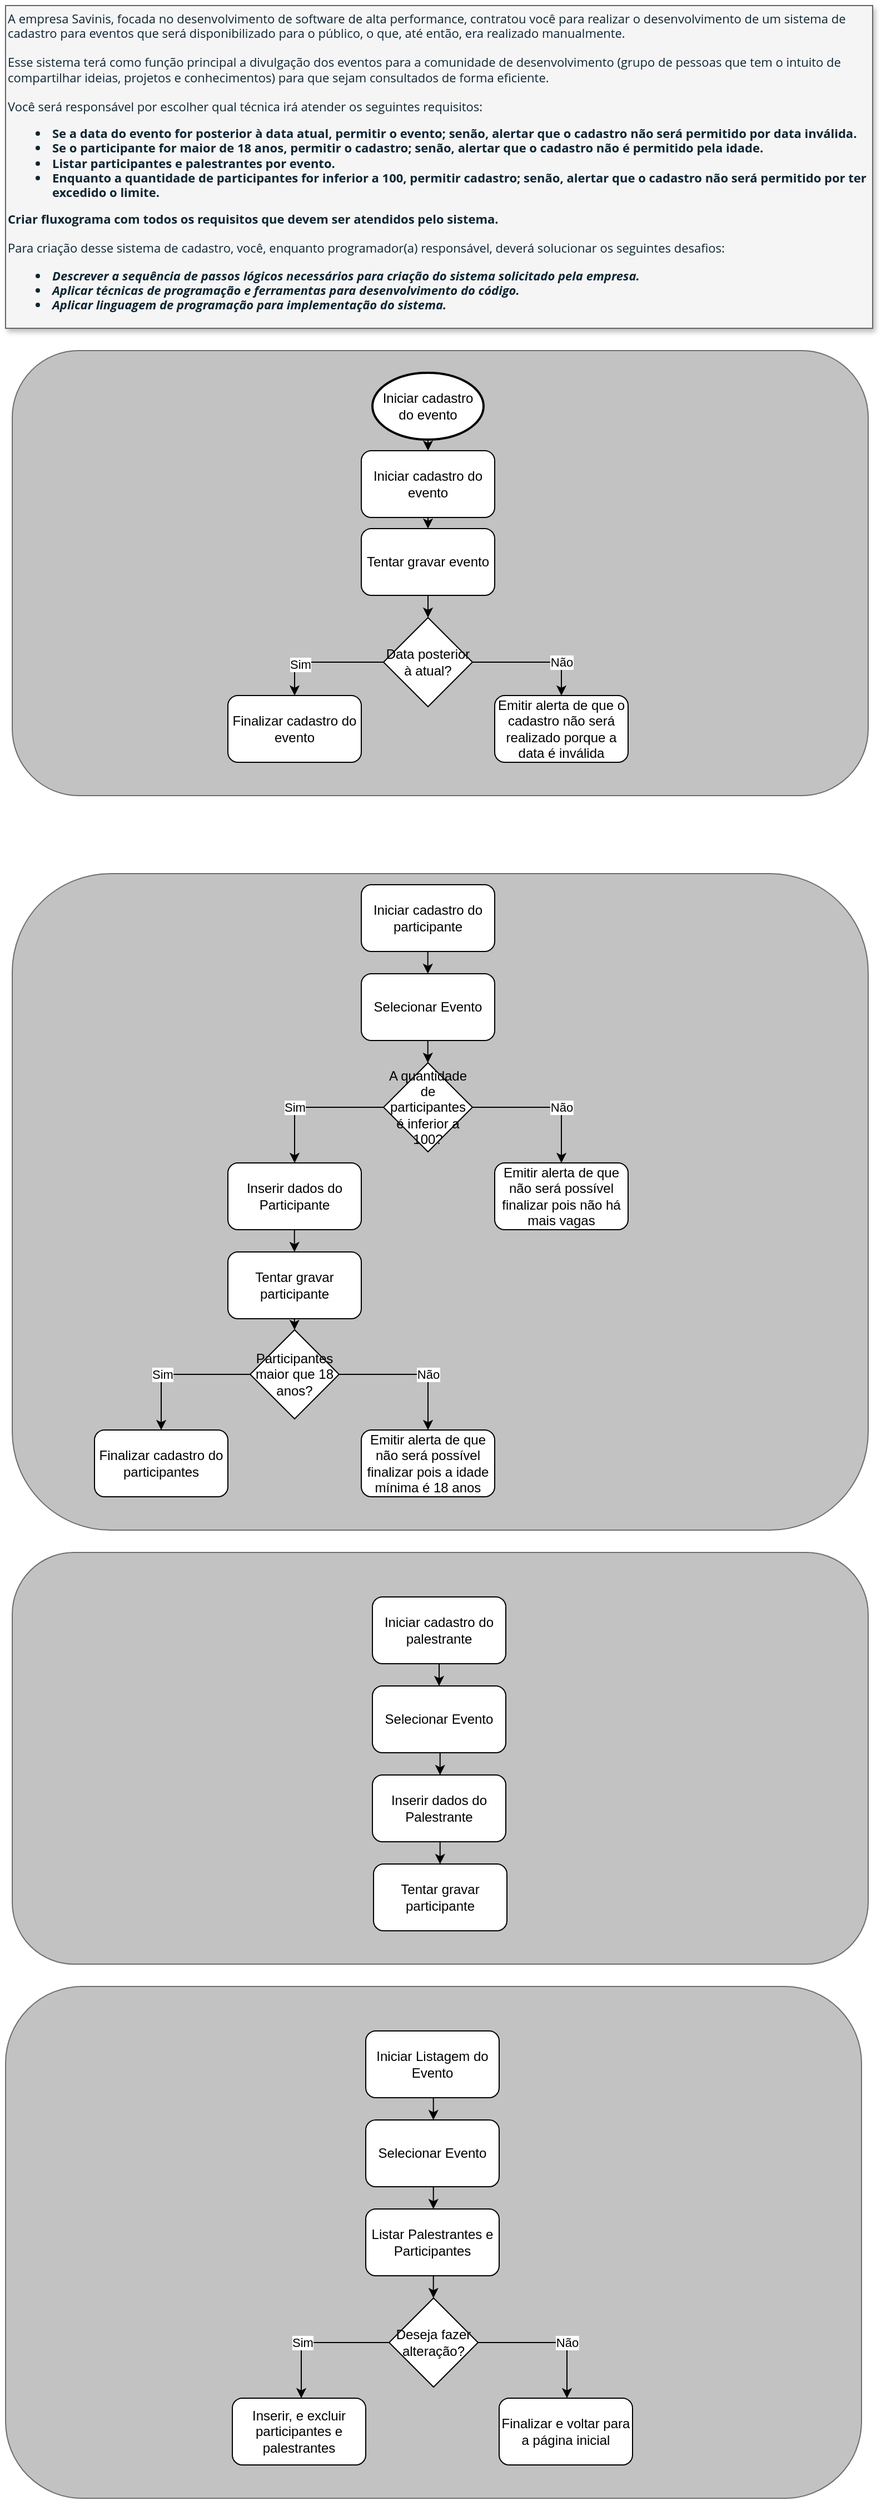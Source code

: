 <mxfile version="18.0.3" type="github">
  <diagram id="NY1AUPs4rRsYDSzFZGUB" name="Page-1">
    <mxGraphModel dx="868" dy="442" grid="1" gridSize="10" guides="1" tooltips="1" connect="1" arrows="1" fold="1" page="1" pageScale="1" pageWidth="827" pageHeight="1169" math="0" shadow="0">
      <root>
        <mxCell id="0" />
        <mxCell id="1" parent="0" />
        <mxCell id="57-doGeO_3iZ0Xec1Uku-2" value="&lt;div style=&quot;box-sizing: border-box ; color: rgb(13 , 37 , 50) ; font-family: &amp;#34;open sans hebrew&amp;#34; , &amp;#34;open sans&amp;#34; , sans-serif ; font-size: 11px&quot;&gt;&lt;font style=&quot;font-size: 11px&quot;&gt;A empresa Savinis, focada no desenvolvimento de software de alta performance, contratou você para realizar o desenvolvimento de um sistema de cadastro para eventos que será disponibilizado para o público, o que, até então, era realizado manualmente.&lt;/font&gt;&lt;/div&gt;&lt;div style=&quot;box-sizing: border-box ; color: rgb(13 , 37 , 50) ; font-family: &amp;#34;open sans hebrew&amp;#34; , &amp;#34;open sans&amp;#34; , sans-serif ; font-size: 11px&quot;&gt;&lt;font style=&quot;font-size: 11px&quot;&gt;&amp;nbsp;&lt;/font&gt;&lt;/div&gt;&lt;div style=&quot;box-sizing: border-box ; color: rgb(13 , 37 , 50) ; font-family: &amp;#34;open sans hebrew&amp;#34; , &amp;#34;open sans&amp;#34; , sans-serif ; font-size: 11px&quot;&gt;&lt;font style=&quot;font-size: 11px&quot;&gt;Esse sistema terá como função principal a divulgação dos eventos para a&amp;nbsp;comunidade de desenvolvimento (grupo de pessoas que tem o intuito de compartilhar ideias, projetos e conhecimentos) para que sejam consultados de forma eficiente.&lt;/font&gt;&lt;/div&gt;&lt;div style=&quot;box-sizing: border-box ; color: rgb(13 , 37 , 50) ; font-family: &amp;#34;open sans hebrew&amp;#34; , &amp;#34;open sans&amp;#34; , sans-serif ; font-size: 11px&quot;&gt;&lt;font style=&quot;font-size: 11px&quot;&gt;&amp;nbsp;&lt;/font&gt;&lt;/div&gt;&lt;div style=&quot;box-sizing: border-box ; color: rgb(13 , 37 , 50) ; font-family: &amp;#34;open sans hebrew&amp;#34; , &amp;#34;open sans&amp;#34; , sans-serif ; font-size: 11px&quot;&gt;&lt;font style=&quot;font-size: 11px&quot;&gt;Você será responsável por escolher qual técnica irá atender os seguintes requisitos:&lt;/font&gt;&lt;/div&gt;&lt;div style=&quot;box-sizing: border-box ; color: rgb(13 , 37 , 50) ; font-family: &amp;#34;open sans hebrew&amp;#34; , &amp;#34;open sans&amp;#34; , sans-serif ; font-size: 11px&quot;&gt;&lt;ul&gt;&lt;li&gt;&lt;span style=&quot;box-sizing: border-box ; font-weight: 700&quot;&gt;&lt;font style=&quot;font-size: 11px&quot;&gt;Se a data do evento for posterior à data atual, permitir o evento; senão, alertar que o cadastro não será permitido por data inválida.&lt;/font&gt;&lt;/span&gt;&lt;/li&gt;&lt;li&gt;&lt;font style=&quot;font-size: 11px&quot;&gt;&lt;span style=&quot;box-sizing: border-box ; font-weight: 700&quot;&gt;Se o participante for maior de 18 anos, permitir o cadastro; senão, alertar que o cadastro não é permitido pela idade.&lt;/span&gt;&lt;/font&gt;&lt;/li&gt;&lt;li&gt;&lt;font style=&quot;font-size: 11px&quot;&gt;&lt;span style=&quot;box-sizing: border-box ; font-weight: 700&quot;&gt;Listar participantes e palestrantes por evento.&lt;/span&gt;&lt;/font&gt;&lt;/li&gt;&lt;li&gt;&lt;span style=&quot;box-sizing: border-box ; font-weight: 700&quot;&gt;&lt;font style=&quot;font-size: 11px&quot;&gt;Enquanto a quantidade de participantes for inferior a 100, permitir cadastro; senão, alertar que o cadastro não será permitido por ter excedido o limite.&lt;/font&gt;&lt;/span&gt;&lt;/li&gt;&lt;/ul&gt;&lt;/div&gt;&lt;div style=&quot;box-sizing: border-box ; color: rgb(13 , 37 , 50) ; font-family: &amp;#34;open sans hebrew&amp;#34; , &amp;#34;open sans&amp;#34; , sans-serif ; font-size: 11px&quot;&gt;&lt;font style=&quot;font-size: 11px&quot;&gt;&lt;span style=&quot;box-sizing: border-box ; font-weight: 700&quot;&gt;Criar fluxograma com todos os requisitos que devem ser atendidos pelo sistema.&lt;/span&gt;&lt;/font&gt;&lt;/div&gt;&lt;div style=&quot;box-sizing: border-box ; color: rgb(13 , 37 , 50) ; font-family: &amp;#34;open sans hebrew&amp;#34; , &amp;#34;open sans&amp;#34; , sans-serif ; font-size: 11px&quot;&gt;&lt;font style=&quot;font-size: 11px&quot;&gt;&lt;br style=&quot;box-sizing: border-box&quot;&gt;Para criação desse sistema de cadastro, você, enquanto programador(a) responsável, deverá solucionar os seguintes desafios:&lt;/font&gt;&lt;/div&gt;&lt;div style=&quot;box-sizing: border-box ; color: rgb(13 , 37 , 50) ; font-family: &amp;#34;open sans hebrew&amp;#34; , &amp;#34;open sans&amp;#34; , sans-serif ; font-size: 11px&quot;&gt;&lt;ul&gt;&lt;li&gt;&lt;em style=&quot;box-sizing: border-box&quot;&gt;&lt;span style=&quot;box-sizing: border-box ; font-weight: 700&quot;&gt;&lt;font style=&quot;font-size: 11px&quot;&gt;Descrever a sequência de passos lógicos necessários para criação do sistema solicitado pela empresa.&lt;/font&gt;&lt;/span&gt;&lt;/em&gt;&lt;/li&gt;&lt;li&gt;&lt;em style=&quot;box-sizing: border-box&quot;&gt;&lt;span style=&quot;box-sizing: border-box ; font-weight: 700&quot;&gt;&lt;font style=&quot;font-size: 11px&quot;&gt;Aplicar técnicas de programação e ferramentas para desenvolvimento do código.&lt;/font&gt;&lt;/span&gt;&lt;/em&gt;&lt;/li&gt;&lt;li&gt;&lt;em style=&quot;box-sizing: border-box&quot;&gt;&lt;span style=&quot;box-sizing: border-box ; font-weight: 700&quot;&gt;&lt;font style=&quot;font-size: 11px&quot;&gt;Aplicar linguagem de programação para implementação do sistema.&lt;/font&gt;&lt;/span&gt;&lt;/em&gt;&lt;/li&gt;&lt;/ul&gt;&lt;/div&gt;" style="text;html=1;strokeColor=#666666;fillColor=#f5f5f5;align=left;verticalAlign=middle;whiteSpace=wrap;rounded=0;fontColor=#333333;shadow=1;glass=0;perimeterSpacing=10;" parent="1" vertex="1">
          <mxGeometry x="24" y="10" width="780" height="290" as="geometry" />
        </mxCell>
        <mxCell id="S1fNw_R_jR8Erq0FipqP-63" value="" style="group" parent="1" vertex="1" connectable="0">
          <mxGeometry x="24" y="1790" width="770" height="460" as="geometry" />
        </mxCell>
        <mxCell id="S1fNw_R_jR8Erq0FipqP-26" value="" style="rounded=1;whiteSpace=wrap;html=1;opacity=50;fillColor=#858585;" parent="S1fNw_R_jR8Erq0FipqP-63" vertex="1">
          <mxGeometry width="770" height="460" as="geometry" />
        </mxCell>
        <mxCell id="S1fNw_R_jR8Erq0FipqP-27" value="Iniciar Listagem do Evento" style="rounded=1;whiteSpace=wrap;html=1;" parent="S1fNw_R_jR8Erq0FipqP-63" vertex="1">
          <mxGeometry x="324" y="40" width="120" height="60" as="geometry" />
        </mxCell>
        <mxCell id="S1fNw_R_jR8Erq0FipqP-28" value="Selecionar Evento" style="rounded=1;whiteSpace=wrap;html=1;" parent="S1fNw_R_jR8Erq0FipqP-63" vertex="1">
          <mxGeometry x="324" y="120" width="120" height="60" as="geometry" />
        </mxCell>
        <mxCell id="S1fNw_R_jR8Erq0FipqP-29" value="Listar Palestrantes e Participantes" style="rounded=1;whiteSpace=wrap;html=1;" parent="S1fNw_R_jR8Erq0FipqP-63" vertex="1">
          <mxGeometry x="324" y="200" width="120" height="60" as="geometry" />
        </mxCell>
        <mxCell id="S1fNw_R_jR8Erq0FipqP-30" value="Inserir, e excluir participantes e palestrantes" style="rounded=1;whiteSpace=wrap;html=1;" parent="S1fNw_R_jR8Erq0FipqP-63" vertex="1">
          <mxGeometry x="204" y="370" width="120" height="60" as="geometry" />
        </mxCell>
        <mxCell id="S1fNw_R_jR8Erq0FipqP-31" value="Deseja fazer alteração?" style="rhombus;whiteSpace=wrap;html=1;" parent="S1fNw_R_jR8Erq0FipqP-63" vertex="1">
          <mxGeometry x="345" y="280" width="80" height="80" as="geometry" />
        </mxCell>
        <mxCell id="S1fNw_R_jR8Erq0FipqP-32" value="Finalizar e voltar para a página inicial" style="rounded=1;whiteSpace=wrap;html=1;" parent="S1fNw_R_jR8Erq0FipqP-63" vertex="1">
          <mxGeometry x="444" y="370" width="120" height="60" as="geometry" />
        </mxCell>
        <mxCell id="S1fNw_R_jR8Erq0FipqP-49" value="" style="endArrow=classic;html=1;rounded=0;exitX=0.5;exitY=1;exitDx=0;exitDy=0;entryX=0.5;entryY=0;entryDx=0;entryDy=0;" parent="S1fNw_R_jR8Erq0FipqP-63" edge="1">
          <mxGeometry width="50" height="50" relative="1" as="geometry">
            <mxPoint x="384.86" y="100" as="sourcePoint" />
            <mxPoint x="384.86" y="120" as="targetPoint" />
          </mxGeometry>
        </mxCell>
        <mxCell id="S1fNw_R_jR8Erq0FipqP-50" value="" style="endArrow=classic;html=1;rounded=0;exitX=0.5;exitY=1;exitDx=0;exitDy=0;entryX=0.5;entryY=0;entryDx=0;entryDy=0;" parent="S1fNw_R_jR8Erq0FipqP-63" edge="1">
          <mxGeometry width="50" height="50" relative="1" as="geometry">
            <mxPoint x="384.86" y="180" as="sourcePoint" />
            <mxPoint x="384.86" y="200" as="targetPoint" />
          </mxGeometry>
        </mxCell>
        <mxCell id="S1fNw_R_jR8Erq0FipqP-51" value="" style="endArrow=classic;html=1;rounded=0;exitX=0.5;exitY=1;exitDx=0;exitDy=0;entryX=0.5;entryY=0;entryDx=0;entryDy=0;" parent="S1fNw_R_jR8Erq0FipqP-63" edge="1">
          <mxGeometry width="50" height="50" relative="1" as="geometry">
            <mxPoint x="384.86" y="260" as="sourcePoint" />
            <mxPoint x="384.86" y="280" as="targetPoint" />
          </mxGeometry>
        </mxCell>
        <mxCell id="S1fNw_R_jR8Erq0FipqP-52" value="" style="endArrow=classic;html=1;rounded=0;exitX=0;exitY=0.5;exitDx=0;exitDy=0;entryX=0.5;entryY=0;entryDx=0;entryDy=0;" parent="S1fNw_R_jR8Erq0FipqP-63" edge="1">
          <mxGeometry width="50" height="50" relative="1" as="geometry">
            <mxPoint x="346" y="320" as="sourcePoint" />
            <mxPoint x="266" y="370" as="targetPoint" />
            <Array as="points">
              <mxPoint x="266" y="320" />
            </Array>
          </mxGeometry>
        </mxCell>
        <mxCell id="S1fNw_R_jR8Erq0FipqP-54" value="Sim" style="edgeLabel;html=1;align=center;verticalAlign=middle;resizable=0;points=[];" parent="S1fNw_R_jR8Erq0FipqP-52" vertex="1" connectable="0">
          <mxGeometry x="0.086" y="1" relative="1" as="geometry">
            <mxPoint x="-9" y="-1" as="offset" />
          </mxGeometry>
        </mxCell>
        <mxCell id="S1fNw_R_jR8Erq0FipqP-53" value="" style="endArrow=classic;html=1;rounded=0;exitX=1;exitY=0.5;exitDx=0;exitDy=0;entryX=0.5;entryY=0;entryDx=0;entryDy=0;" parent="S1fNw_R_jR8Erq0FipqP-63" edge="1">
          <mxGeometry width="50" height="50" relative="1" as="geometry">
            <mxPoint x="425" y="320" as="sourcePoint" />
            <mxPoint x="505" y="370" as="targetPoint" />
            <Array as="points">
              <mxPoint x="505" y="320" />
            </Array>
          </mxGeometry>
        </mxCell>
        <mxCell id="S1fNw_R_jR8Erq0FipqP-55" value="Não" style="edgeLabel;html=1;align=center;verticalAlign=middle;resizable=0;points=[];" parent="S1fNw_R_jR8Erq0FipqP-53" vertex="1" connectable="0">
          <mxGeometry x="-0.04" y="-1" relative="1" as="geometry">
            <mxPoint x="17" y="-1" as="offset" />
          </mxGeometry>
        </mxCell>
        <mxCell id="S1fNw_R_jR8Erq0FipqP-64" value="" style="group" parent="1" vertex="1" connectable="0">
          <mxGeometry x="30" y="1400" width="770" height="370" as="geometry" />
        </mxCell>
        <mxCell id="S1fNw_R_jR8Erq0FipqP-25" value="" style="rounded=1;whiteSpace=wrap;html=1;opacity=50;fillColor=#858585;" parent="S1fNw_R_jR8Erq0FipqP-64" vertex="1">
          <mxGeometry width="770" height="370" as="geometry" />
        </mxCell>
        <mxCell id="S1fNw_R_jR8Erq0FipqP-19" value="Iniciar cadastro do palestrante" style="rounded=1;whiteSpace=wrap;html=1;" parent="S1fNw_R_jR8Erq0FipqP-64" vertex="1">
          <mxGeometry x="324" y="40" width="120" height="60" as="geometry" />
        </mxCell>
        <mxCell id="S1fNw_R_jR8Erq0FipqP-20" value="Selecionar Evento" style="rounded=1;whiteSpace=wrap;html=1;" parent="S1fNw_R_jR8Erq0FipqP-64" vertex="1">
          <mxGeometry x="324" y="120" width="120" height="60" as="geometry" />
        </mxCell>
        <mxCell id="S1fNw_R_jR8Erq0FipqP-23" value="Inserir dados do Palestrante" style="rounded=1;whiteSpace=wrap;html=1;" parent="S1fNw_R_jR8Erq0FipqP-64" vertex="1">
          <mxGeometry x="324" y="200" width="120" height="60" as="geometry" />
        </mxCell>
        <mxCell id="S1fNw_R_jR8Erq0FipqP-24" value="Tentar gravar participante" style="rounded=1;whiteSpace=wrap;html=1;" parent="S1fNw_R_jR8Erq0FipqP-64" vertex="1">
          <mxGeometry x="325" y="280" width="120" height="60" as="geometry" />
        </mxCell>
        <mxCell id="S1fNw_R_jR8Erq0FipqP-46" value="" style="endArrow=classic;html=1;rounded=0;exitX=0.5;exitY=1;exitDx=0;exitDy=0;entryX=0.5;entryY=0;entryDx=0;entryDy=0;" parent="S1fNw_R_jR8Erq0FipqP-64" source="S1fNw_R_jR8Erq0FipqP-19" target="S1fNw_R_jR8Erq0FipqP-20" edge="1">
          <mxGeometry width="50" height="50" relative="1" as="geometry">
            <mxPoint x="383" y="100" as="sourcePoint" />
            <mxPoint x="383.14" y="110" as="targetPoint" />
          </mxGeometry>
        </mxCell>
        <mxCell id="S1fNw_R_jR8Erq0FipqP-47" value="" style="endArrow=classic;html=1;rounded=0;exitX=0.5;exitY=1;exitDx=0;exitDy=0;entryX=0.5;entryY=0;entryDx=0;entryDy=0;" parent="S1fNw_R_jR8Erq0FipqP-64" edge="1">
          <mxGeometry width="50" height="50" relative="1" as="geometry">
            <mxPoint x="384.86" y="180" as="sourcePoint" />
            <mxPoint x="384.86" y="200" as="targetPoint" />
          </mxGeometry>
        </mxCell>
        <mxCell id="S1fNw_R_jR8Erq0FipqP-48" value="" style="endArrow=classic;html=1;rounded=0;exitX=0.5;exitY=1;exitDx=0;exitDy=0;entryX=0.5;entryY=0;entryDx=0;entryDy=0;" parent="S1fNw_R_jR8Erq0FipqP-64" edge="1">
          <mxGeometry width="50" height="50" relative="1" as="geometry">
            <mxPoint x="384.86" y="260" as="sourcePoint" />
            <mxPoint x="384.86" y="280" as="targetPoint" />
          </mxGeometry>
        </mxCell>
        <mxCell id="S1fNw_R_jR8Erq0FipqP-65" value="" style="group" parent="1" vertex="1" connectable="0">
          <mxGeometry x="30" y="790" width="770" height="590" as="geometry" />
        </mxCell>
        <mxCell id="S1fNw_R_jR8Erq0FipqP-17" value="" style="rounded=1;whiteSpace=wrap;html=1;opacity=50;fillColor=#858585;" parent="S1fNw_R_jR8Erq0FipqP-65" vertex="1">
          <mxGeometry width="770" height="590" as="geometry" />
        </mxCell>
        <mxCell id="S1fNw_R_jR8Erq0FipqP-4" value="Iniciar cadastro do participante" style="rounded=1;whiteSpace=wrap;html=1;" parent="S1fNw_R_jR8Erq0FipqP-65" vertex="1">
          <mxGeometry x="314" y="10" width="120" height="60" as="geometry" />
        </mxCell>
        <mxCell id="S1fNw_R_jR8Erq0FipqP-5" value="Participantes maior que 18 anos?" style="rhombus;whiteSpace=wrap;html=1;" parent="S1fNw_R_jR8Erq0FipqP-65" vertex="1">
          <mxGeometry x="214" y="410" width="80" height="80" as="geometry" />
        </mxCell>
        <mxCell id="S1fNw_R_jR8Erq0FipqP-6" value="Finalizar cadastro do participantes" style="rounded=1;whiteSpace=wrap;html=1;" parent="S1fNw_R_jR8Erq0FipqP-65" vertex="1">
          <mxGeometry x="74" y="500" width="120" height="60" as="geometry" />
        </mxCell>
        <mxCell id="S1fNw_R_jR8Erq0FipqP-7" value="Selecionar Evento" style="rounded=1;whiteSpace=wrap;html=1;" parent="S1fNw_R_jR8Erq0FipqP-65" vertex="1">
          <mxGeometry x="314" y="90" width="120" height="60" as="geometry" />
        </mxCell>
        <mxCell id="S1fNw_R_jR8Erq0FipqP-8" value="Inserir dados do Participante" style="rounded=1;whiteSpace=wrap;html=1;" parent="S1fNw_R_jR8Erq0FipqP-65" vertex="1">
          <mxGeometry x="194" y="260" width="120" height="60" as="geometry" />
        </mxCell>
        <mxCell id="S1fNw_R_jR8Erq0FipqP-10" value="Tentar gravar participante" style="rounded=1;whiteSpace=wrap;html=1;" parent="S1fNw_R_jR8Erq0FipqP-65" vertex="1">
          <mxGeometry x="194" y="340" width="120" height="60" as="geometry" />
        </mxCell>
        <mxCell id="S1fNw_R_jR8Erq0FipqP-14" value="Emitir alerta de que não será possível finalizar pois a idade mínima é 18 anos" style="rounded=1;whiteSpace=wrap;html=1;" parent="S1fNw_R_jR8Erq0FipqP-65" vertex="1">
          <mxGeometry x="314" y="500" width="120" height="60" as="geometry" />
        </mxCell>
        <mxCell id="S1fNw_R_jR8Erq0FipqP-15" value="A quantidade de participantes é inferior a 100?" style="rhombus;whiteSpace=wrap;html=1;" parent="S1fNw_R_jR8Erq0FipqP-65" vertex="1">
          <mxGeometry x="334" y="170" width="80" height="80" as="geometry" />
        </mxCell>
        <mxCell id="S1fNw_R_jR8Erq0FipqP-16" value="Emitir alerta de que não será possível finalizar pois não há mais vagas" style="rounded=1;whiteSpace=wrap;html=1;" parent="S1fNw_R_jR8Erq0FipqP-65" vertex="1">
          <mxGeometry x="434" y="260" width="120" height="60" as="geometry" />
        </mxCell>
        <mxCell id="S1fNw_R_jR8Erq0FipqP-38" value="" style="endArrow=classic;html=1;rounded=0;exitX=0.5;exitY=1;exitDx=0;exitDy=0;entryX=0.5;entryY=0;entryDx=0;entryDy=0;" parent="S1fNw_R_jR8Erq0FipqP-65" edge="1">
          <mxGeometry width="50" height="50" relative="1" as="geometry">
            <mxPoint x="373.86" y="70" as="sourcePoint" />
            <mxPoint x="373.86" y="90" as="targetPoint" />
          </mxGeometry>
        </mxCell>
        <mxCell id="S1fNw_R_jR8Erq0FipqP-39" value="" style="endArrow=classic;html=1;rounded=0;exitX=0.5;exitY=1;exitDx=0;exitDy=0;entryX=0.5;entryY=0;entryDx=0;entryDy=0;" parent="S1fNw_R_jR8Erq0FipqP-65" edge="1">
          <mxGeometry width="50" height="50" relative="1" as="geometry">
            <mxPoint x="373.86" y="150" as="sourcePoint" />
            <mxPoint x="373.86" y="170" as="targetPoint" />
          </mxGeometry>
        </mxCell>
        <mxCell id="S1fNw_R_jR8Erq0FipqP-40" value="" style="endArrow=classic;html=1;rounded=0;exitX=0;exitY=0.5;exitDx=0;exitDy=0;entryX=0.5;entryY=0;entryDx=0;entryDy=0;" parent="S1fNw_R_jR8Erq0FipqP-65" target="S1fNw_R_jR8Erq0FipqP-8" edge="1">
          <mxGeometry width="50" height="50" relative="1" as="geometry">
            <mxPoint x="334" y="210" as="sourcePoint" />
            <mxPoint x="254" y="240" as="targetPoint" />
            <Array as="points">
              <mxPoint x="254" y="210" />
            </Array>
          </mxGeometry>
        </mxCell>
        <mxCell id="S1fNw_R_jR8Erq0FipqP-58" value="Sim" style="edgeLabel;html=1;align=center;verticalAlign=middle;resizable=0;points=[];" parent="S1fNw_R_jR8Erq0FipqP-40" vertex="1" connectable="0">
          <mxGeometry x="-0.332" relative="1" as="geometry">
            <mxPoint x="-37" as="offset" />
          </mxGeometry>
        </mxCell>
        <mxCell id="S1fNw_R_jR8Erq0FipqP-41" value="" style="endArrow=classic;html=1;rounded=0;exitX=1;exitY=0.5;exitDx=0;exitDy=0;entryX=0.5;entryY=0;entryDx=0;entryDy=0;" parent="S1fNw_R_jR8Erq0FipqP-65" target="S1fNw_R_jR8Erq0FipqP-16" edge="1">
          <mxGeometry width="50" height="50" relative="1" as="geometry">
            <mxPoint x="414" y="210" as="sourcePoint" />
            <mxPoint x="494" y="240" as="targetPoint" />
            <Array as="points">
              <mxPoint x="494" y="210" />
            </Array>
          </mxGeometry>
        </mxCell>
        <mxCell id="S1fNw_R_jR8Erq0FipqP-59" value="Não" style="edgeLabel;html=1;align=center;verticalAlign=middle;resizable=0;points=[];" parent="S1fNw_R_jR8Erq0FipqP-41" vertex="1" connectable="0">
          <mxGeometry x="-0.301" y="-1" relative="1" as="geometry">
            <mxPoint x="34" y="-1" as="offset" />
          </mxGeometry>
        </mxCell>
        <mxCell id="S1fNw_R_jR8Erq0FipqP-42" value="" style="endArrow=classic;html=1;rounded=0;exitX=0.5;exitY=1;exitDx=0;exitDy=0;entryX=0.5;entryY=0;entryDx=0;entryDy=0;" parent="S1fNw_R_jR8Erq0FipqP-65" edge="1">
          <mxGeometry width="50" height="50" relative="1" as="geometry">
            <mxPoint x="253.86" y="320" as="sourcePoint" />
            <mxPoint x="253.86" y="340" as="targetPoint" />
          </mxGeometry>
        </mxCell>
        <mxCell id="S1fNw_R_jR8Erq0FipqP-43" value="" style="endArrow=classic;html=1;rounded=0;exitX=0.5;exitY=1;exitDx=0;exitDy=0;" parent="S1fNw_R_jR8Erq0FipqP-65" edge="1">
          <mxGeometry width="50" height="50" relative="1" as="geometry">
            <mxPoint x="253.86" y="400" as="sourcePoint" />
            <mxPoint x="254" y="410" as="targetPoint" />
          </mxGeometry>
        </mxCell>
        <mxCell id="S1fNw_R_jR8Erq0FipqP-44" value="" style="endArrow=classic;html=1;rounded=0;exitX=0;exitY=0.5;exitDx=0;exitDy=0;entryX=0.5;entryY=0;entryDx=0;entryDy=0;" parent="S1fNw_R_jR8Erq0FipqP-65" edge="1">
          <mxGeometry width="50" height="50" relative="1" as="geometry">
            <mxPoint x="214" y="450" as="sourcePoint" />
            <mxPoint x="134" y="500" as="targetPoint" />
            <Array as="points">
              <mxPoint x="134" y="450" />
            </Array>
          </mxGeometry>
        </mxCell>
        <mxCell id="S1fNw_R_jR8Erq0FipqP-57" value="Sim" style="edgeLabel;html=1;align=center;verticalAlign=middle;resizable=0;points=[];" parent="S1fNw_R_jR8Erq0FipqP-44" vertex="1" connectable="0">
          <mxGeometry x="-0.114" y="1" relative="1" as="geometry">
            <mxPoint x="-22" y="-1" as="offset" />
          </mxGeometry>
        </mxCell>
        <mxCell id="S1fNw_R_jR8Erq0FipqP-45" value="" style="endArrow=classic;html=1;rounded=0;exitX=1;exitY=0.5;exitDx=0;exitDy=0;entryX=0.5;entryY=0;entryDx=0;entryDy=0;" parent="S1fNw_R_jR8Erq0FipqP-65" edge="1">
          <mxGeometry width="50" height="50" relative="1" as="geometry">
            <mxPoint x="294" y="450" as="sourcePoint" />
            <mxPoint x="374" y="500" as="targetPoint" />
            <Array as="points">
              <mxPoint x="374" y="450" />
            </Array>
          </mxGeometry>
        </mxCell>
        <mxCell id="S1fNw_R_jR8Erq0FipqP-56" value="Não" style="edgeLabel;html=1;align=center;verticalAlign=middle;resizable=0;points=[];" parent="S1fNw_R_jR8Erq0FipqP-45" vertex="1" connectable="0">
          <mxGeometry x="-0.45" y="1" relative="1" as="geometry">
            <mxPoint x="44" y="1" as="offset" />
          </mxGeometry>
        </mxCell>
        <mxCell id="S1fNw_R_jR8Erq0FipqP-66" value="" style="group" parent="1" vertex="1" connectable="0">
          <mxGeometry x="30" y="320" width="770" height="400" as="geometry" />
        </mxCell>
        <mxCell id="S1fNw_R_jR8Erq0FipqP-13" value="" style="rounded=1;whiteSpace=wrap;html=1;opacity=50;fillColor=#858585;" parent="S1fNw_R_jR8Erq0FipqP-66" vertex="1">
          <mxGeometry width="770" height="400" as="geometry" />
        </mxCell>
        <mxCell id="S1fNw_R_jR8Erq0FipqP-1" value="Data posterior à atual?" style="rhombus;whiteSpace=wrap;html=1;" parent="S1fNw_R_jR8Erq0FipqP-66" vertex="1">
          <mxGeometry x="334" y="240" width="80" height="80" as="geometry" />
        </mxCell>
        <mxCell id="S1fNw_R_jR8Erq0FipqP-2" value="Finalizar cadastro do evento" style="rounded=1;whiteSpace=wrap;html=1;" parent="S1fNw_R_jR8Erq0FipqP-66" vertex="1">
          <mxGeometry x="194" y="310" width="120" height="60" as="geometry" />
        </mxCell>
        <mxCell id="S1fNw_R_jR8Erq0FipqP-3" value="Emitir alerta de que o cadastro não será realizado porque a data é inválida" style="rounded=1;whiteSpace=wrap;html=1;" parent="S1fNw_R_jR8Erq0FipqP-66" vertex="1">
          <mxGeometry x="434" y="310" width="120" height="60" as="geometry" />
        </mxCell>
        <mxCell id="S1fNw_R_jR8Erq0FipqP-11" value="Iniciar cadastro do evento" style="rounded=1;whiteSpace=wrap;html=1;" parent="S1fNw_R_jR8Erq0FipqP-66" vertex="1">
          <mxGeometry x="314" y="90" width="120" height="60" as="geometry" />
        </mxCell>
        <mxCell id="S1fNw_R_jR8Erq0FipqP-12" value="Tentar gravar evento" style="rounded=1;whiteSpace=wrap;html=1;" parent="S1fNw_R_jR8Erq0FipqP-66" vertex="1">
          <mxGeometry x="314" y="160" width="120" height="60" as="geometry" />
        </mxCell>
        <mxCell id="S1fNw_R_jR8Erq0FipqP-33" value="" style="endArrow=classic;html=1;rounded=0;exitX=0.5;exitY=1;exitDx=0;exitDy=0;" parent="S1fNw_R_jR8Erq0FipqP-66" target="S1fNw_R_jR8Erq0FipqP-11" edge="1">
          <mxGeometry width="50" height="50" relative="1" as="geometry">
            <mxPoint x="374" y="80" as="sourcePoint" />
            <mxPoint x="410" y="160" as="targetPoint" />
          </mxGeometry>
        </mxCell>
        <mxCell id="S1fNw_R_jR8Erq0FipqP-34" value="" style="endArrow=classic;html=1;rounded=0;exitX=0.5;exitY=1;exitDx=0;exitDy=0;entryX=0.5;entryY=0;entryDx=0;entryDy=0;" parent="S1fNw_R_jR8Erq0FipqP-66" source="S1fNw_R_jR8Erq0FipqP-11" target="S1fNw_R_jR8Erq0FipqP-12" edge="1">
          <mxGeometry width="50" height="50" relative="1" as="geometry">
            <mxPoint x="384" y="90" as="sourcePoint" />
            <mxPoint x="384" y="100" as="targetPoint" />
          </mxGeometry>
        </mxCell>
        <mxCell id="S1fNw_R_jR8Erq0FipqP-35" value="" style="endArrow=classic;html=1;rounded=0;exitX=0.5;exitY=1;exitDx=0;exitDy=0;entryX=0.5;entryY=0;entryDx=0;entryDy=0;" parent="S1fNw_R_jR8Erq0FipqP-66" source="S1fNw_R_jR8Erq0FipqP-12" target="S1fNw_R_jR8Erq0FipqP-1" edge="1">
          <mxGeometry width="50" height="50" relative="1" as="geometry">
            <mxPoint x="384" y="160" as="sourcePoint" />
            <mxPoint x="384" y="170" as="targetPoint" />
          </mxGeometry>
        </mxCell>
        <mxCell id="S1fNw_R_jR8Erq0FipqP-36" value="" style="endArrow=classic;html=1;rounded=0;exitX=0;exitY=0.5;exitDx=0;exitDy=0;entryX=0.5;entryY=0;entryDx=0;entryDy=0;" parent="S1fNw_R_jR8Erq0FipqP-66" source="S1fNw_R_jR8Erq0FipqP-1" target="S1fNw_R_jR8Erq0FipqP-2" edge="1">
          <mxGeometry width="50" height="50" relative="1" as="geometry">
            <mxPoint x="380" y="300" as="sourcePoint" />
            <mxPoint x="430" y="250" as="targetPoint" />
            <Array as="points">
              <mxPoint x="254" y="280" />
            </Array>
          </mxGeometry>
        </mxCell>
        <mxCell id="S1fNw_R_jR8Erq0FipqP-62" value="Sim" style="edgeLabel;html=1;align=center;verticalAlign=middle;resizable=0;points=[];" parent="S1fNw_R_jR8Erq0FipqP-36" vertex="1" connectable="0">
          <mxGeometry x="0.376" y="2" relative="1" as="geometry">
            <mxPoint as="offset" />
          </mxGeometry>
        </mxCell>
        <mxCell id="S1fNw_R_jR8Erq0FipqP-37" value="" style="endArrow=classic;html=1;rounded=0;exitX=1;exitY=0.5;exitDx=0;exitDy=0;entryX=0.5;entryY=0;entryDx=0;entryDy=0;" parent="S1fNw_R_jR8Erq0FipqP-66" source="S1fNw_R_jR8Erq0FipqP-1" target="S1fNw_R_jR8Erq0FipqP-3" edge="1">
          <mxGeometry width="50" height="50" relative="1" as="geometry">
            <mxPoint x="344" y="290" as="sourcePoint" />
            <mxPoint x="264" y="320" as="targetPoint" />
            <Array as="points">
              <mxPoint x="494" y="280" />
            </Array>
          </mxGeometry>
        </mxCell>
        <mxCell id="S1fNw_R_jR8Erq0FipqP-60" value="Não" style="edgeLabel;html=1;align=center;verticalAlign=middle;resizable=0;points=[];" parent="S1fNw_R_jR8Erq0FipqP-37" vertex="1" connectable="0">
          <mxGeometry x="-0.174" relative="1" as="geometry">
            <mxPoint x="34" as="offset" />
          </mxGeometry>
        </mxCell>
        <mxCell id="xxdgT9rkXGHdvRnJ1mVe-1" value="&lt;span style=&quot;&quot;&gt;Iniciar cadastro do evento&lt;/span&gt;" style="strokeWidth=2;html=1;shape=mxgraph.flowchart.start_1;whiteSpace=wrap;" vertex="1" parent="S1fNw_R_jR8Erq0FipqP-66">
          <mxGeometry x="324" y="20" width="100" height="60" as="geometry" />
        </mxCell>
      </root>
    </mxGraphModel>
  </diagram>
</mxfile>
